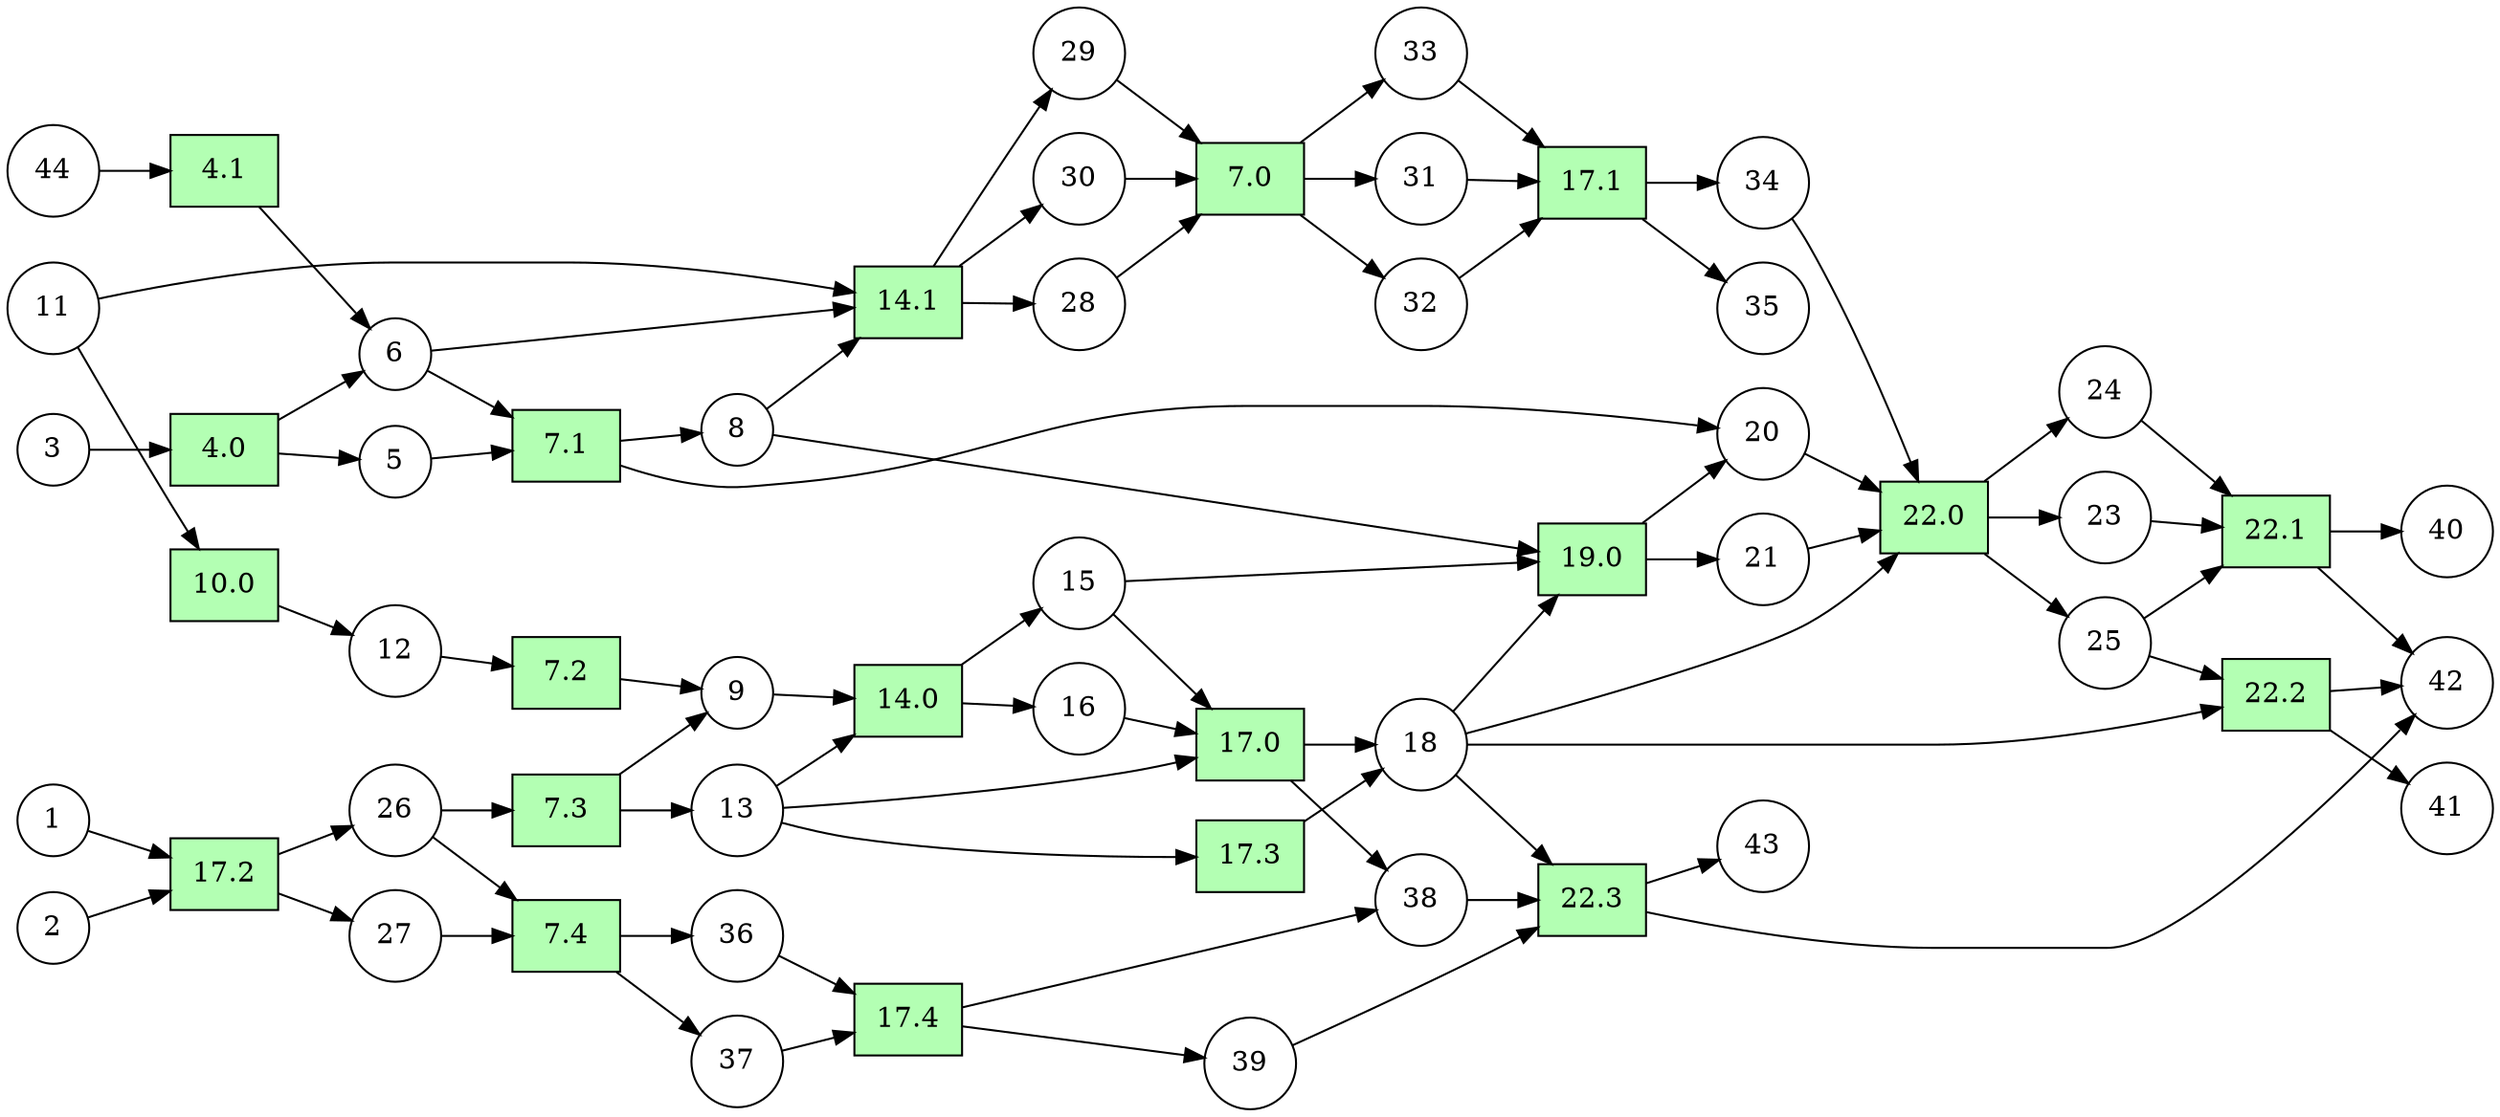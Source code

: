 digraph G {
    // nodesep=.05;
    rankdir=LR;
    // node [shape=record,width=.1,height=.1]
    compound=true;
    forcelabels=true;
    node [style=filled fillcolor=white,shape=circle];
    1 [weight=99]
    2 [weight=99]
    3 [weight=99]  // xlabel="100"
    5 [weight=99]
    6 [weight=99]
    8 [weight=99]
    9 [weight=99]
    11 [weight=99]
    12 [weight=99]
    13 [weight=99]
    15 [weight=99]
    16 [weight=99]
    18 [weight=99]
    20 [weight=99]
    21 [weight=99]
    23 [weight=99]
    24 [weight=99]
    25 [weight=99]
    26 [weight=99]
    27 [weight=99]
    36 [weight=99]
    37 [weight=99]
    38 [weight=99]
    39 [weight=99]
    40 [weight=99]
    41 [weight=99]
    42 [weight=99]
    43 [weight=99]
    44 [weight=99]
    28 [weight=99]
    29 [weight=99]
    30 [weight=99]
    31 [weight=99]
    32 [weight=99]
    33 [weight=99]
    34 [weight=99]
    35 [weight=99]
    //
    node [style=filled fillcolor="#b3ffb3",shape=box]
    7.0 []
    7.1 []
    7.2 []
    7.3 []
    7.4 []
    4.0 []
    4.1 []
    10.0 []
    14.0 []
    14.1 []
    17.0 []
    17.1 []
    17.2 []
    17.3 []
    19.0 []
    22.0 []
    22.1 []
    //
    28->7.0
    29->7.0
    30->7.0
    7.0->31
    7.0->32
    7.0->33
    // 1->4.0
    // 2->4.0
    3->4.0
    // 3->4.1
    4.0->5
    4.0->6
    31->17.1
    32->17.1
    33->17.1
    17.1->34
    17.1->35
    1->17.2
    2->17.2
    // 3->10.0
    11->10.0
    10.0->12
    4.1->6
    5->7.1
    34->22.0
    20->22.0
    6->7.1
    // 6->7.2
    12->7.2
    // 12->7.3
    17.3->18
    18->22.0
    17.0->18
    17.2->26
    17.2->27
    27->7.4
    26->7.3
    26->7.4
    7.4->36
    7.4->37
    7.1->8
    // 7.1->9
    7.2->9
    7.3->9
    7.3->13
    36->17.4
    37->17.4
    17.4->38
    17.4->39
    13->17.0
    13->14.0
    9->14.0
    8->19.0
    // 8->14.0
    39->22.3
    18->22.2
    18->22.3
    18->19.0
    19.0->20
    19.0->21
    21->22.0
    15->19.0
    22.1->40
    22.0->23
    22.0->24
    22.0->25
    23->22.1
    24->22.1
    25->22.1
    25->22.2
    22.2->41
    22.2->42
    14.0->15
    14.0->16
    15->17.0
    16->17.0
    17.0->38
    38->22.3
    22.3->42
    22.3->43
    14.1->30
    14.1->28
    14.1->29
    6->14.1
    8->14.1
    11->14.1
    7.1->20
    44->4.1
    13->17.3
    22.1->42
}
